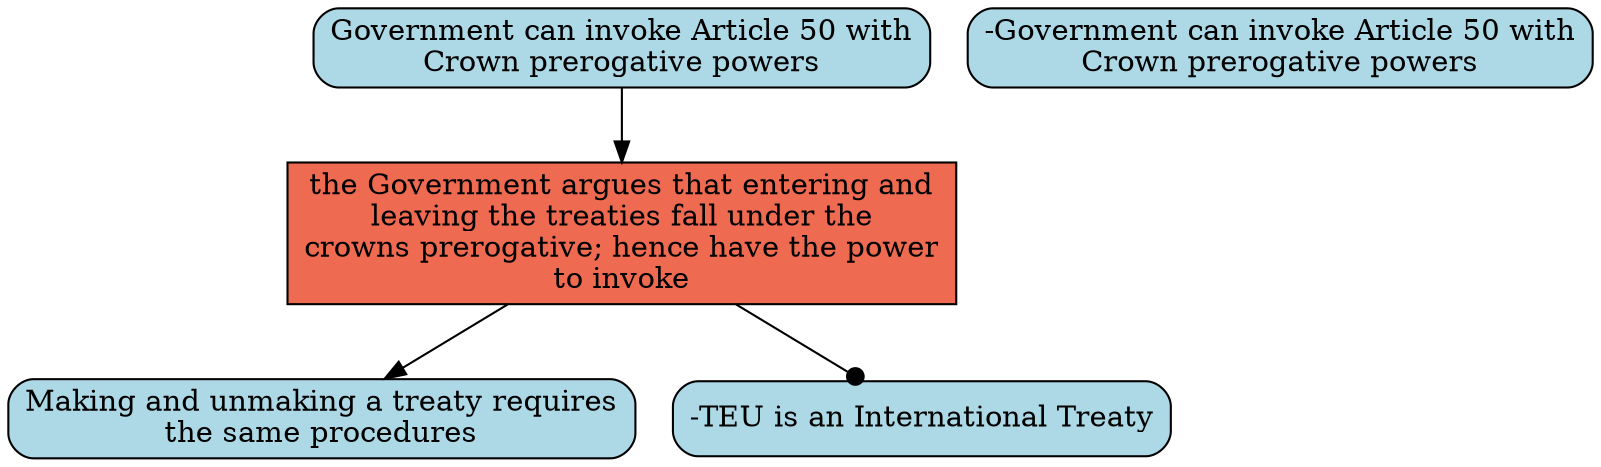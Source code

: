 digraph G{ 
"the Government argues that entering and\nleaving the treaties fall under the\ncrowns prerogative; hence have the power\nto invoke" [color="black", fillcolor="coral2",fixedsize=false, shape=box, style="filled"]; 
"Government can invoke Article 50 with\nCrown prerogative powers" [color="black", fillcolor="lightblue", fixedsize=false,  shape="box", style="rounded,filled"]; 
"-Government can invoke Article 50 with\nCrown prerogative powers" [color="black", fillcolor="lightblue", fixedsize=false,  shape="box", style="rounded,filled"]; 
"Making and unmaking a treaty requires\nthe same procedures" [color="black", fillcolor="lightblue", fixedsize=false,  shape="box", style="rounded,filled"]; 
"-TEU is an International Treaty" [color="black", fillcolor="lightblue", fixedsize=false,  shape="box", style="rounded,filled"]; 
"Government can invoke Article 50 with\nCrown prerogative powers" -> "the Government argues that entering and\nleaving the treaties fall under the\ncrowns prerogative; hence have the power\nto invoke" ; 
"the Government argues that entering and\nleaving the treaties fall under the\ncrowns prerogative; hence have the power\nto invoke" -> "Making and unmaking a treaty requires\nthe same procedures" ; 
"the Government argues that entering and\nleaving the treaties fall under the\ncrowns prerogative; hence have the power\nto invoke" -> "-TEU is an International Treaty" [arrowhead=dot] ; 
}
